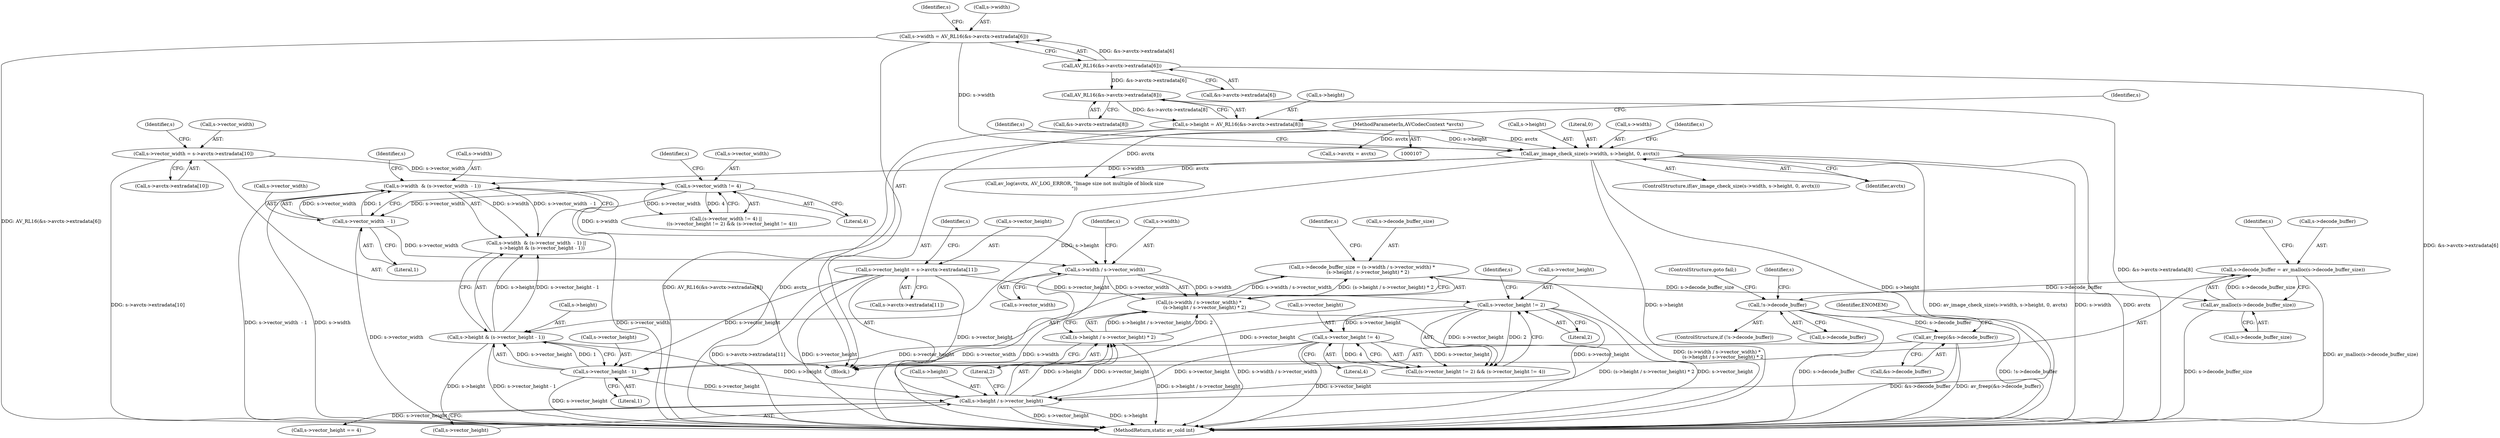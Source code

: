 digraph "0_libav_58b2e0f0f2fc96c1158e04f8aba95cbe6157a1a3@API" {
"1000328" [label="(Call,s->decode_buffer = av_malloc(s->decode_buffer_size))"];
"1000332" [label="(Call,av_malloc(s->decode_buffer_size))"];
"1000307" [label="(Call,s->decode_buffer_size = (s->width / s->vector_width) *\n        (s->height / s->vector_height) * 2)"];
"1000311" [label="(Call,(s->width / s->vector_width) *\n        (s->height / s->vector_height) * 2)"];
"1000312" [label="(Call,s->width / s->vector_width)"];
"1000269" [label="(Call,s->width  & (s->vector_width  - 1))"];
"1000186" [label="(Call,av_image_check_size(s->width, s->height, 0, avctx))"];
"1000159" [label="(Call,s->width = AV_RL16(&s->avctx->extradata[6]))"];
"1000163" [label="(Call,AV_RL16(&s->avctx->extradata[6]))"];
"1000172" [label="(Call,s->height = AV_RL16(&s->avctx->extradata[8]))"];
"1000176" [label="(Call,AV_RL16(&s->avctx->extradata[8]))"];
"1000108" [label="(MethodParameterIn,AVCodecContext *avctx)"];
"1000273" [label="(Call,s->vector_width  - 1)"];
"1000247" [label="(Call,s->vector_width != 4)"];
"1000208" [label="(Call,s->vector_width = s->avctx->extradata[10])"];
"1000319" [label="(Call,(s->height / s->vector_height) * 2)"];
"1000320" [label="(Call,s->height / s->vector_height)"];
"1000278" [label="(Call,s->height & (s->vector_height - 1))"];
"1000282" [label="(Call,s->vector_height - 1)"];
"1000258" [label="(Call,s->vector_height != 4)"];
"1000253" [label="(Call,s->vector_height != 2)"];
"1000219" [label="(Call,s->vector_height = s->avctx->extradata[11])"];
"1000337" [label="(Call,!s->decode_buffer)"];
"1000440" [label="(Call,av_freep(&s->decode_buffer))"];
"1000268" [label="(Call,s->width  & (s->vector_width  - 1) ||\n        s->height & (s->vector_height - 1))"];
"1000282" [label="(Call,s->vector_height - 1)"];
"1000220" [label="(Call,s->vector_height)"];
"1000447" [label="(Identifier,ENOMEM)"];
"1000269" [label="(Call,s->width  & (s->vector_width  - 1))"];
"1000260" [label="(Identifier,s)"];
"1000448" [label="(MethodReturn,static av_cold int)"];
"1000333" [label="(Call,s->decode_buffer_size)"];
"1000246" [label="(Call,(s->vector_width != 4) ||\n        ((s->vector_height != 2) && (s->vector_height != 4)))"];
"1000190" [label="(Call,s->height)"];
"1000274" [label="(Call,s->vector_width)"];
"1000280" [label="(Identifier,s)"];
"1000316" [label="(Call,s->vector_width)"];
"1000254" [label="(Call,s->vector_height)"];
"1000185" [label="(ControlStructure,if(av_image_check_size(s->width, s->height, 0, avctx)))"];
"1000440" [label="(Call,av_freep(&s->decode_buffer))"];
"1000193" [label="(Literal,0)"];
"1000321" [label="(Call,s->height)"];
"1000208" [label="(Call,s->vector_width = s->avctx->extradata[10])"];
"1000176" [label="(Call,AV_RL16(&s->avctx->extradata[8]))"];
"1000119" [label="(Call,s->avctx = avctx)"];
"1000163" [label="(Call,AV_RL16(&s->avctx->extradata[6]))"];
"1000278" [label="(Call,s->height & (s->vector_height - 1))"];
"1000109" [label="(Block,)"];
"1000330" [label="(Identifier,s)"];
"1000253" [label="(Call,s->vector_height != 2)"];
"1000336" [label="(ControlStructure,if (!s->decode_buffer))"];
"1000441" [label="(Call,&s->decode_buffer)"];
"1000320" [label="(Call,s->height / s->vector_height)"];
"1000345" [label="(Identifier,s)"];
"1000328" [label="(Call,s->decode_buffer = av_malloc(s->decode_buffer_size))"];
"1000327" [label="(Literal,2)"];
"1000322" [label="(Identifier,s)"];
"1000174" [label="(Identifier,s)"];
"1000307" [label="(Call,s->decode_buffer_size = (s->width / s->vector_width) *\n        (s->height / s->vector_height) * 2)"];
"1000311" [label="(Call,(s->width / s->vector_width) *\n        (s->height / s->vector_height) * 2)"];
"1000108" [label="(MethodParameterIn,AVCodecContext *avctx)"];
"1000270" [label="(Call,s->width)"];
"1000159" [label="(Call,s->width = AV_RL16(&s->avctx->extradata[6]))"];
"1000277" [label="(Literal,1)"];
"1000259" [label="(Call,s->vector_height)"];
"1000209" [label="(Call,s->vector_width)"];
"1000187" [label="(Call,s->width)"];
"1000252" [label="(Call,(s->vector_height != 2) && (s->vector_height != 4))"];
"1000257" [label="(Literal,2)"];
"1000262" [label="(Literal,4)"];
"1000313" [label="(Call,s->width)"];
"1000219" [label="(Call,s->vector_height = s->avctx->extradata[11])"];
"1000308" [label="(Call,s->decode_buffer_size)"];
"1000324" [label="(Call,s->vector_height)"];
"1000186" [label="(Call,av_image_check_size(s->width, s->height, 0, avctx))"];
"1000177" [label="(Call,&s->avctx->extradata[8])"];
"1000288" [label="(Call,av_log(avctx, AV_LOG_ERROR, \"Image size not multiple of block size\n\"))"];
"1000337" [label="(Call,!s->decode_buffer)"];
"1000160" [label="(Call,s->width)"];
"1000248" [label="(Call,s->vector_width)"];
"1000329" [label="(Call,s->decode_buffer)"];
"1000164" [label="(Call,&s->avctx->extradata[6])"];
"1000173" [label="(Call,s->height)"];
"1000258" [label="(Call,s->vector_height != 4)"];
"1000232" [label="(Identifier,s)"];
"1000212" [label="(Call,s->avctx->extradata[10])"];
"1000221" [label="(Identifier,s)"];
"1000341" [label="(ControlStructure,goto fail;)"];
"1000319" [label="(Call,(s->height / s->vector_height) * 2)"];
"1000332" [label="(Call,av_malloc(s->decode_buffer_size))"];
"1000198" [label="(Identifier,s)"];
"1000255" [label="(Identifier,s)"];
"1000343" [label="(Call,s->vector_height == 4)"];
"1000286" [label="(Literal,1)"];
"1000273" [label="(Call,s->vector_width  - 1)"];
"1000194" [label="(Identifier,avctx)"];
"1000247" [label="(Call,s->vector_width != 4)"];
"1000283" [label="(Call,s->vector_height)"];
"1000338" [label="(Call,s->decode_buffer)"];
"1000223" [label="(Call,s->avctx->extradata[11])"];
"1000210" [label="(Identifier,s)"];
"1000279" [label="(Call,s->height)"];
"1000251" [label="(Literal,4)"];
"1000188" [label="(Identifier,s)"];
"1000312" [label="(Call,s->width / s->vector_width)"];
"1000172" [label="(Call,s->height = AV_RL16(&s->avctx->extradata[8]))"];
"1000339" [label="(Identifier,s)"];
"1000328" -> "1000109"  [label="AST: "];
"1000328" -> "1000332"  [label="CFG: "];
"1000329" -> "1000328"  [label="AST: "];
"1000332" -> "1000328"  [label="AST: "];
"1000339" -> "1000328"  [label="CFG: "];
"1000328" -> "1000448"  [label="DDG: av_malloc(s->decode_buffer_size)"];
"1000332" -> "1000328"  [label="DDG: s->decode_buffer_size"];
"1000328" -> "1000337"  [label="DDG: s->decode_buffer"];
"1000332" -> "1000333"  [label="CFG: "];
"1000333" -> "1000332"  [label="AST: "];
"1000332" -> "1000448"  [label="DDG: s->decode_buffer_size"];
"1000307" -> "1000332"  [label="DDG: s->decode_buffer_size"];
"1000307" -> "1000109"  [label="AST: "];
"1000307" -> "1000311"  [label="CFG: "];
"1000308" -> "1000307"  [label="AST: "];
"1000311" -> "1000307"  [label="AST: "];
"1000330" -> "1000307"  [label="CFG: "];
"1000307" -> "1000448"  [label="DDG: (s->width / s->vector_width) *\n        (s->height / s->vector_height) * 2"];
"1000311" -> "1000307"  [label="DDG: s->width / s->vector_width"];
"1000311" -> "1000307"  [label="DDG: (s->height / s->vector_height) * 2"];
"1000311" -> "1000319"  [label="CFG: "];
"1000312" -> "1000311"  [label="AST: "];
"1000319" -> "1000311"  [label="AST: "];
"1000311" -> "1000448"  [label="DDG: s->width / s->vector_width"];
"1000311" -> "1000448"  [label="DDG: (s->height / s->vector_height) * 2"];
"1000312" -> "1000311"  [label="DDG: s->width"];
"1000312" -> "1000311"  [label="DDG: s->vector_width"];
"1000319" -> "1000311"  [label="DDG: s->height / s->vector_height"];
"1000319" -> "1000311"  [label="DDG: 2"];
"1000312" -> "1000316"  [label="CFG: "];
"1000313" -> "1000312"  [label="AST: "];
"1000316" -> "1000312"  [label="AST: "];
"1000322" -> "1000312"  [label="CFG: "];
"1000312" -> "1000448"  [label="DDG: s->vector_width"];
"1000312" -> "1000448"  [label="DDG: s->width"];
"1000269" -> "1000312"  [label="DDG: s->width"];
"1000273" -> "1000312"  [label="DDG: s->vector_width"];
"1000269" -> "1000268"  [label="AST: "];
"1000269" -> "1000273"  [label="CFG: "];
"1000270" -> "1000269"  [label="AST: "];
"1000273" -> "1000269"  [label="AST: "];
"1000280" -> "1000269"  [label="CFG: "];
"1000268" -> "1000269"  [label="CFG: "];
"1000269" -> "1000448"  [label="DDG: s->vector_width  - 1"];
"1000269" -> "1000448"  [label="DDG: s->width"];
"1000269" -> "1000268"  [label="DDG: s->width"];
"1000269" -> "1000268"  [label="DDG: s->vector_width  - 1"];
"1000186" -> "1000269"  [label="DDG: s->width"];
"1000273" -> "1000269"  [label="DDG: s->vector_width"];
"1000273" -> "1000269"  [label="DDG: 1"];
"1000186" -> "1000185"  [label="AST: "];
"1000186" -> "1000194"  [label="CFG: "];
"1000187" -> "1000186"  [label="AST: "];
"1000190" -> "1000186"  [label="AST: "];
"1000193" -> "1000186"  [label="AST: "];
"1000194" -> "1000186"  [label="AST: "];
"1000198" -> "1000186"  [label="CFG: "];
"1000210" -> "1000186"  [label="CFG: "];
"1000186" -> "1000448"  [label="DDG: av_image_check_size(s->width, s->height, 0, avctx)"];
"1000186" -> "1000448"  [label="DDG: s->width"];
"1000186" -> "1000448"  [label="DDG: avctx"];
"1000186" -> "1000448"  [label="DDG: s->height"];
"1000159" -> "1000186"  [label="DDG: s->width"];
"1000172" -> "1000186"  [label="DDG: s->height"];
"1000108" -> "1000186"  [label="DDG: avctx"];
"1000186" -> "1000278"  [label="DDG: s->height"];
"1000186" -> "1000288"  [label="DDG: avctx"];
"1000186" -> "1000320"  [label="DDG: s->height"];
"1000159" -> "1000109"  [label="AST: "];
"1000159" -> "1000163"  [label="CFG: "];
"1000160" -> "1000159"  [label="AST: "];
"1000163" -> "1000159"  [label="AST: "];
"1000174" -> "1000159"  [label="CFG: "];
"1000159" -> "1000448"  [label="DDG: AV_RL16(&s->avctx->extradata[6])"];
"1000163" -> "1000159"  [label="DDG: &s->avctx->extradata[6]"];
"1000163" -> "1000164"  [label="CFG: "];
"1000164" -> "1000163"  [label="AST: "];
"1000163" -> "1000448"  [label="DDG: &s->avctx->extradata[6]"];
"1000163" -> "1000176"  [label="DDG: &s->avctx->extradata[6]"];
"1000172" -> "1000109"  [label="AST: "];
"1000172" -> "1000176"  [label="CFG: "];
"1000173" -> "1000172"  [label="AST: "];
"1000176" -> "1000172"  [label="AST: "];
"1000188" -> "1000172"  [label="CFG: "];
"1000172" -> "1000448"  [label="DDG: AV_RL16(&s->avctx->extradata[8])"];
"1000176" -> "1000172"  [label="DDG: &s->avctx->extradata[8]"];
"1000176" -> "1000177"  [label="CFG: "];
"1000177" -> "1000176"  [label="AST: "];
"1000176" -> "1000448"  [label="DDG: &s->avctx->extradata[8]"];
"1000108" -> "1000107"  [label="AST: "];
"1000108" -> "1000448"  [label="DDG: avctx"];
"1000108" -> "1000119"  [label="DDG: avctx"];
"1000108" -> "1000288"  [label="DDG: avctx"];
"1000273" -> "1000277"  [label="CFG: "];
"1000274" -> "1000273"  [label="AST: "];
"1000277" -> "1000273"  [label="AST: "];
"1000273" -> "1000448"  [label="DDG: s->vector_width"];
"1000247" -> "1000273"  [label="DDG: s->vector_width"];
"1000247" -> "1000246"  [label="AST: "];
"1000247" -> "1000251"  [label="CFG: "];
"1000248" -> "1000247"  [label="AST: "];
"1000251" -> "1000247"  [label="AST: "];
"1000255" -> "1000247"  [label="CFG: "];
"1000246" -> "1000247"  [label="CFG: "];
"1000247" -> "1000448"  [label="DDG: s->vector_width"];
"1000247" -> "1000246"  [label="DDG: s->vector_width"];
"1000247" -> "1000246"  [label="DDG: 4"];
"1000208" -> "1000247"  [label="DDG: s->vector_width"];
"1000208" -> "1000109"  [label="AST: "];
"1000208" -> "1000212"  [label="CFG: "];
"1000209" -> "1000208"  [label="AST: "];
"1000212" -> "1000208"  [label="AST: "];
"1000221" -> "1000208"  [label="CFG: "];
"1000208" -> "1000448"  [label="DDG: s->avctx->extradata[10]"];
"1000319" -> "1000327"  [label="CFG: "];
"1000320" -> "1000319"  [label="AST: "];
"1000327" -> "1000319"  [label="AST: "];
"1000319" -> "1000448"  [label="DDG: s->height / s->vector_height"];
"1000320" -> "1000319"  [label="DDG: s->height"];
"1000320" -> "1000319"  [label="DDG: s->vector_height"];
"1000320" -> "1000324"  [label="CFG: "];
"1000321" -> "1000320"  [label="AST: "];
"1000324" -> "1000320"  [label="AST: "];
"1000327" -> "1000320"  [label="CFG: "];
"1000320" -> "1000448"  [label="DDG: s->vector_height"];
"1000320" -> "1000448"  [label="DDG: s->height"];
"1000278" -> "1000320"  [label="DDG: s->height"];
"1000258" -> "1000320"  [label="DDG: s->vector_height"];
"1000253" -> "1000320"  [label="DDG: s->vector_height"];
"1000219" -> "1000320"  [label="DDG: s->vector_height"];
"1000282" -> "1000320"  [label="DDG: s->vector_height"];
"1000320" -> "1000343"  [label="DDG: s->vector_height"];
"1000278" -> "1000268"  [label="AST: "];
"1000278" -> "1000282"  [label="CFG: "];
"1000279" -> "1000278"  [label="AST: "];
"1000282" -> "1000278"  [label="AST: "];
"1000268" -> "1000278"  [label="CFG: "];
"1000278" -> "1000448"  [label="DDG: s->vector_height - 1"];
"1000278" -> "1000448"  [label="DDG: s->height"];
"1000278" -> "1000268"  [label="DDG: s->height"];
"1000278" -> "1000268"  [label="DDG: s->vector_height - 1"];
"1000282" -> "1000278"  [label="DDG: s->vector_height"];
"1000282" -> "1000278"  [label="DDG: 1"];
"1000282" -> "1000286"  [label="CFG: "];
"1000283" -> "1000282"  [label="AST: "];
"1000286" -> "1000282"  [label="AST: "];
"1000282" -> "1000448"  [label="DDG: s->vector_height"];
"1000258" -> "1000282"  [label="DDG: s->vector_height"];
"1000253" -> "1000282"  [label="DDG: s->vector_height"];
"1000219" -> "1000282"  [label="DDG: s->vector_height"];
"1000258" -> "1000252"  [label="AST: "];
"1000258" -> "1000262"  [label="CFG: "];
"1000259" -> "1000258"  [label="AST: "];
"1000262" -> "1000258"  [label="AST: "];
"1000252" -> "1000258"  [label="CFG: "];
"1000258" -> "1000448"  [label="DDG: s->vector_height"];
"1000258" -> "1000252"  [label="DDG: s->vector_height"];
"1000258" -> "1000252"  [label="DDG: 4"];
"1000253" -> "1000258"  [label="DDG: s->vector_height"];
"1000253" -> "1000252"  [label="AST: "];
"1000253" -> "1000257"  [label="CFG: "];
"1000254" -> "1000253"  [label="AST: "];
"1000257" -> "1000253"  [label="AST: "];
"1000260" -> "1000253"  [label="CFG: "];
"1000252" -> "1000253"  [label="CFG: "];
"1000253" -> "1000448"  [label="DDG: s->vector_height"];
"1000253" -> "1000252"  [label="DDG: s->vector_height"];
"1000253" -> "1000252"  [label="DDG: 2"];
"1000219" -> "1000253"  [label="DDG: s->vector_height"];
"1000219" -> "1000109"  [label="AST: "];
"1000219" -> "1000223"  [label="CFG: "];
"1000220" -> "1000219"  [label="AST: "];
"1000223" -> "1000219"  [label="AST: "];
"1000232" -> "1000219"  [label="CFG: "];
"1000219" -> "1000448"  [label="DDG: s->avctx->extradata[11]"];
"1000219" -> "1000448"  [label="DDG: s->vector_height"];
"1000337" -> "1000336"  [label="AST: "];
"1000337" -> "1000338"  [label="CFG: "];
"1000338" -> "1000337"  [label="AST: "];
"1000341" -> "1000337"  [label="CFG: "];
"1000345" -> "1000337"  [label="CFG: "];
"1000337" -> "1000448"  [label="DDG: s->decode_buffer"];
"1000337" -> "1000448"  [label="DDG: !s->decode_buffer"];
"1000337" -> "1000440"  [label="DDG: s->decode_buffer"];
"1000440" -> "1000109"  [label="AST: "];
"1000440" -> "1000441"  [label="CFG: "];
"1000441" -> "1000440"  [label="AST: "];
"1000447" -> "1000440"  [label="CFG: "];
"1000440" -> "1000448"  [label="DDG: av_freep(&s->decode_buffer)"];
"1000440" -> "1000448"  [label="DDG: &s->decode_buffer"];
}
